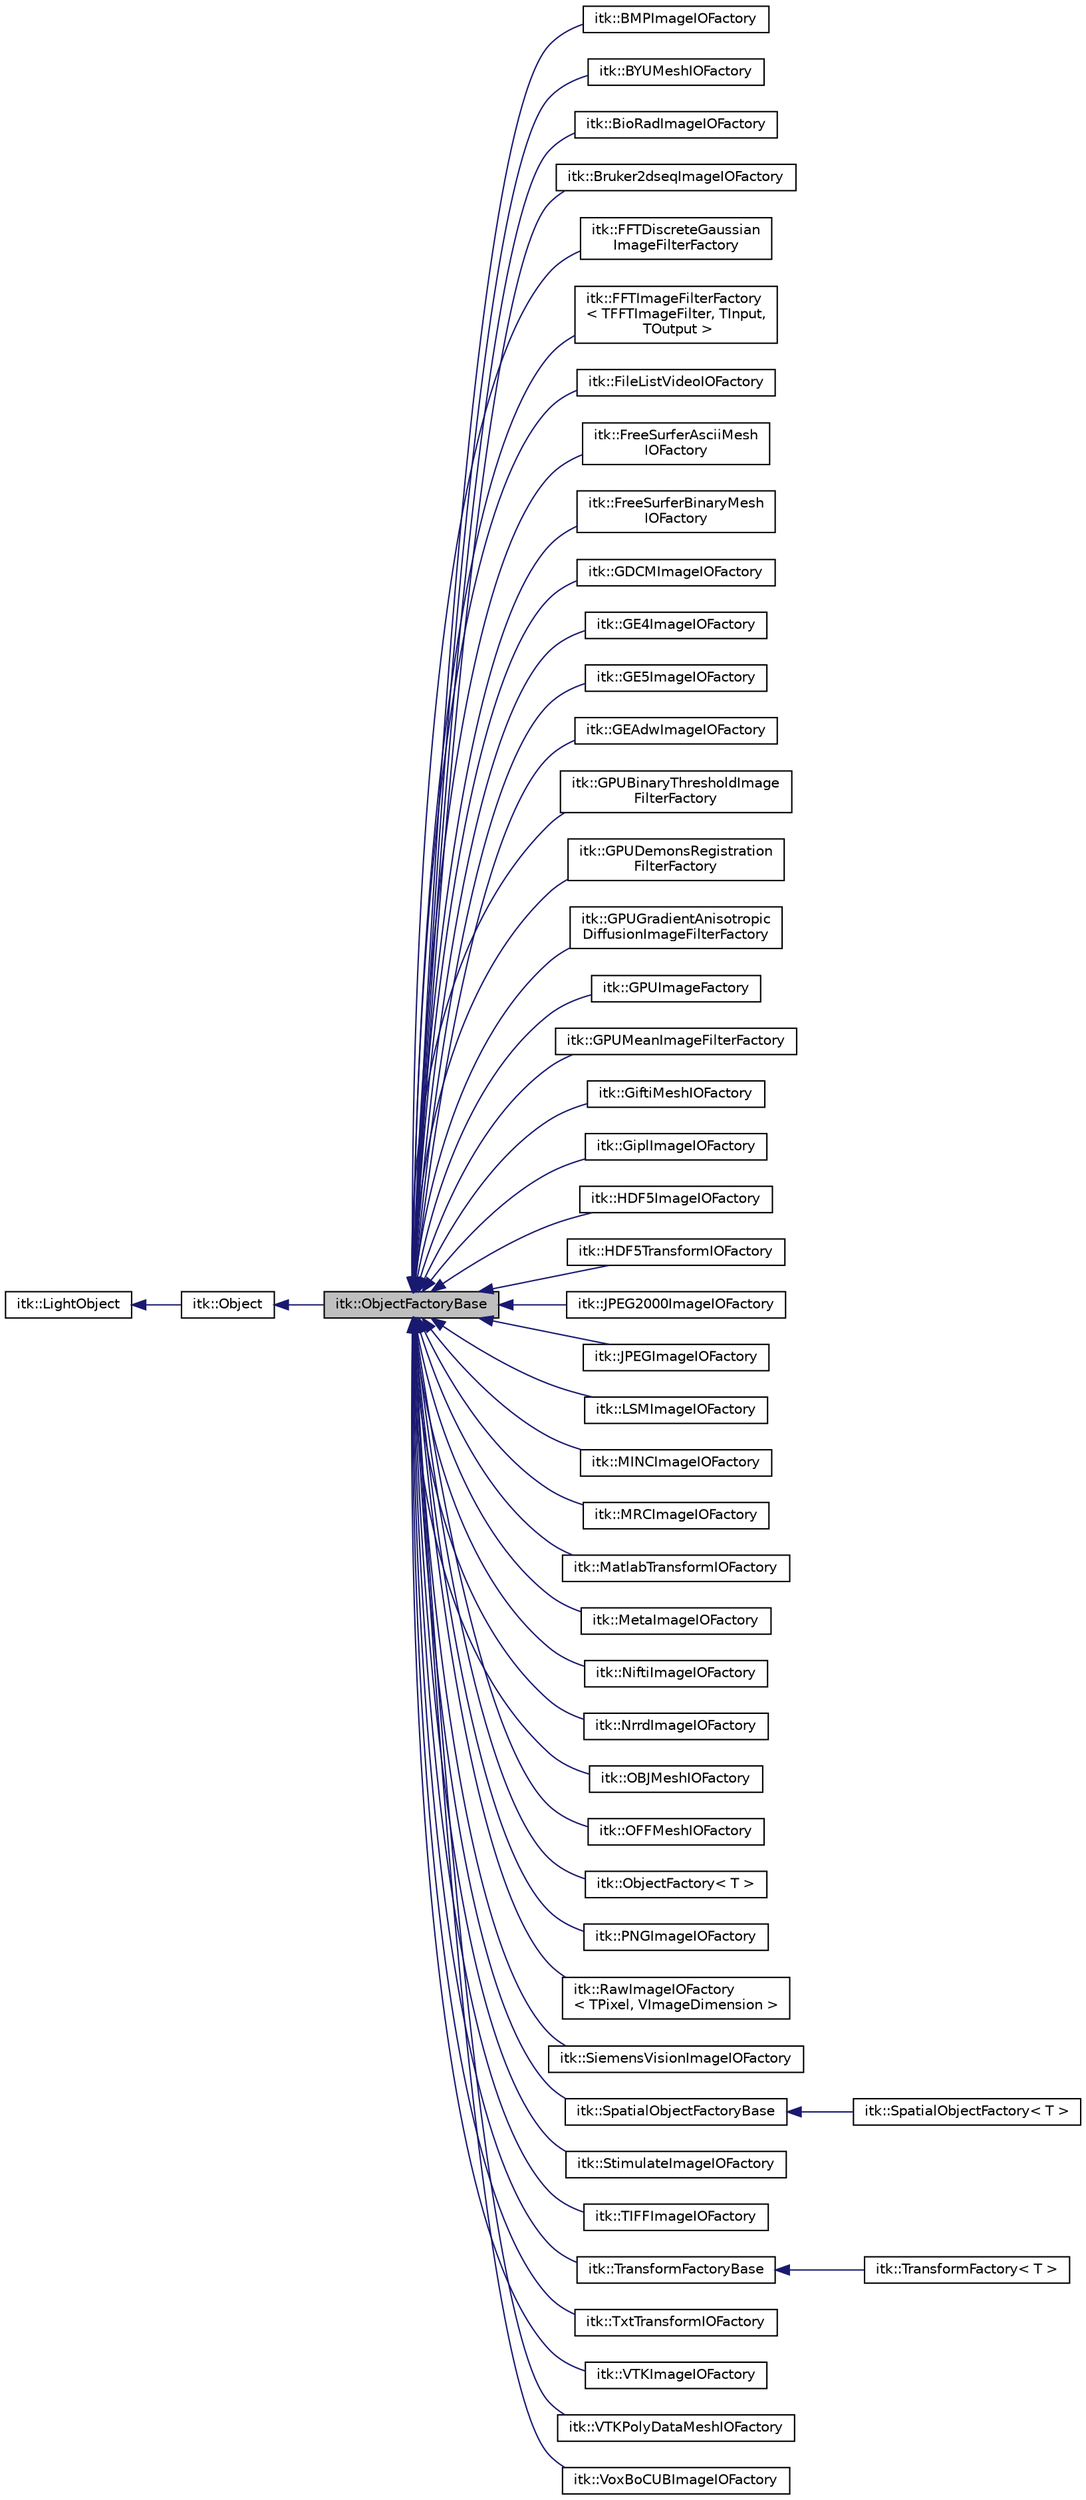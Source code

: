 digraph "itk::ObjectFactoryBase"
{
 // LATEX_PDF_SIZE
  edge [fontname="Helvetica",fontsize="10",labelfontname="Helvetica",labelfontsize="10"];
  node [fontname="Helvetica",fontsize="10",shape=record];
  rankdir="LR";
  Node1 [label="itk::ObjectFactoryBase",height=0.2,width=0.4,color="black", fillcolor="grey75", style="filled", fontcolor="black",tooltip="Create instances of classes using an object factory."];
  Node2 -> Node1 [dir="back",color="midnightblue",fontsize="10",style="solid",fontname="Helvetica"];
  Node2 [label="itk::Object",height=0.2,width=0.4,color="black", fillcolor="white", style="filled",URL="$classitk_1_1Object.html",tooltip="Base class for most ITK classes."];
  Node3 -> Node2 [dir="back",color="midnightblue",fontsize="10",style="solid",fontname="Helvetica"];
  Node3 [label="itk::LightObject",height=0.2,width=0.4,color="black", fillcolor="white", style="filled",URL="$classitk_1_1LightObject.html",tooltip="Light weight base class for most itk classes."];
  Node1 -> Node4 [dir="back",color="midnightblue",fontsize="10",style="solid",fontname="Helvetica"];
  Node4 [label="itk::BMPImageIOFactory",height=0.2,width=0.4,color="black", fillcolor="white", style="filled",URL="$classitk_1_1BMPImageIOFactory.html",tooltip="Create instances of BMPImageIO objects using an object factory."];
  Node1 -> Node5 [dir="back",color="midnightblue",fontsize="10",style="solid",fontname="Helvetica"];
  Node5 [label="itk::BYUMeshIOFactory",height=0.2,width=0.4,color="black", fillcolor="white", style="filled",URL="$classitk_1_1BYUMeshIOFactory.html",tooltip="Create instances of BYUMeshIO objects using an object factory."];
  Node1 -> Node6 [dir="back",color="midnightblue",fontsize="10",style="solid",fontname="Helvetica"];
  Node6 [label="itk::BioRadImageIOFactory",height=0.2,width=0.4,color="black", fillcolor="white", style="filled",URL="$classitk_1_1BioRadImageIOFactory.html",tooltip="Create instances of BioRadImageIO objects using an object factory."];
  Node1 -> Node7 [dir="back",color="midnightblue",fontsize="10",style="solid",fontname="Helvetica"];
  Node7 [label="itk::Bruker2dseqImageIOFactory",height=0.2,width=0.4,color="black", fillcolor="white", style="filled",URL="$classitk_1_1Bruker2dseqImageIOFactory.html",tooltip="Create instances of Bruker2dseqImageIO objects using an object factory."];
  Node1 -> Node8 [dir="back",color="midnightblue",fontsize="10",style="solid",fontname="Helvetica"];
  Node8 [label="itk::FFTDiscreteGaussian\lImageFilterFactory",height=0.2,width=0.4,color="black", fillcolor="white", style="filled",URL="$classitk_1_1FFTDiscreteGaussianImageFilterFactory.html",tooltip="Object Factory implementation for overriding DiscreteGaussianImageFilter with FFTDiscreteGaussianImag..."];
  Node1 -> Node9 [dir="back",color="midnightblue",fontsize="10",style="solid",fontname="Helvetica"];
  Node9 [label="itk::FFTImageFilterFactory\l\< TFFTImageFilter, TInput,\l TOutput \>",height=0.2,width=0.4,color="black", fillcolor="white", style="filled",URL="$classitk_1_1FFTImageFilterFactory.html",tooltip="Object factory implementation for FFT filters."];
  Node1 -> Node10 [dir="back",color="midnightblue",fontsize="10",style="solid",fontname="Helvetica"];
  Node10 [label="itk::FileListVideoIOFactory",height=0.2,width=0.4,color="black", fillcolor="white", style="filled",URL="$classitk_1_1FileListVideoIOFactory.html",tooltip="Create instances of FileListVideoIO objects using an object factory."];
  Node1 -> Node11 [dir="back",color="midnightblue",fontsize="10",style="solid",fontname="Helvetica"];
  Node11 [label="itk::FreeSurferAsciiMesh\lIOFactory",height=0.2,width=0.4,color="black", fillcolor="white", style="filled",URL="$classitk_1_1FreeSurferAsciiMeshIOFactory.html",tooltip="Create instances of FreeSurferAsciiMeshIO objects using an object factory."];
  Node1 -> Node12 [dir="back",color="midnightblue",fontsize="10",style="solid",fontname="Helvetica"];
  Node12 [label="itk::FreeSurferBinaryMesh\lIOFactory",height=0.2,width=0.4,color="black", fillcolor="white", style="filled",URL="$classitk_1_1FreeSurferBinaryMeshIOFactory.html",tooltip="Create instances of FreeSurferBinaryMeshIO objects using an object factory."];
  Node1 -> Node13 [dir="back",color="midnightblue",fontsize="10",style="solid",fontname="Helvetica"];
  Node13 [label="itk::GDCMImageIOFactory",height=0.2,width=0.4,color="black", fillcolor="white", style="filled",URL="$classitk_1_1GDCMImageIOFactory.html",tooltip="Create instances of GDCMImageIO objects using an object factory."];
  Node1 -> Node14 [dir="back",color="midnightblue",fontsize="10",style="solid",fontname="Helvetica"];
  Node14 [label="itk::GE4ImageIOFactory",height=0.2,width=0.4,color="black", fillcolor="white", style="filled",URL="$classitk_1_1GE4ImageIOFactory.html",tooltip="Create instances of GE4ImageIO objects using an object factory."];
  Node1 -> Node15 [dir="back",color="midnightblue",fontsize="10",style="solid",fontname="Helvetica"];
  Node15 [label="itk::GE5ImageIOFactory",height=0.2,width=0.4,color="black", fillcolor="white", style="filled",URL="$classitk_1_1GE5ImageIOFactory.html",tooltip="Create instances of GE5ImageIO objects using an object factory."];
  Node1 -> Node16 [dir="back",color="midnightblue",fontsize="10",style="solid",fontname="Helvetica"];
  Node16 [label="itk::GEAdwImageIOFactory",height=0.2,width=0.4,color="black", fillcolor="white", style="filled",URL="$classitk_1_1GEAdwImageIOFactory.html",tooltip="Create instances of GEAdwImageIO objects using an object factory."];
  Node1 -> Node17 [dir="back",color="midnightblue",fontsize="10",style="solid",fontname="Helvetica"];
  Node17 [label="itk::GPUBinaryThresholdImage\lFilterFactory",height=0.2,width=0.4,color="black", fillcolor="white", style="filled",URL="$classitk_1_1GPUBinaryThresholdImageFilterFactory.html",tooltip=" "];
  Node1 -> Node18 [dir="back",color="midnightblue",fontsize="10",style="solid",fontname="Helvetica"];
  Node18 [label="itk::GPUDemonsRegistration\lFilterFactory",height=0.2,width=0.4,color="black", fillcolor="white", style="filled",URL="$classitk_1_1GPUDemonsRegistrationFilterFactory.html",tooltip="Object Factory implementation for GPUDemonsRegistrationFilter."];
  Node1 -> Node19 [dir="back",color="midnightblue",fontsize="10",style="solid",fontname="Helvetica"];
  Node19 [label="itk::GPUGradientAnisotropic\lDiffusionImageFilterFactory",height=0.2,width=0.4,color="black", fillcolor="white", style="filled",URL="$classitk_1_1GPUGradientAnisotropicDiffusionImageFilterFactory.html",tooltip=" "];
  Node1 -> Node20 [dir="back",color="midnightblue",fontsize="10",style="solid",fontname="Helvetica"];
  Node20 [label="itk::GPUImageFactory",height=0.2,width=0.4,color="black", fillcolor="white", style="filled",URL="$classitk_1_1GPUImageFactory.html",tooltip=" "];
  Node1 -> Node21 [dir="back",color="midnightblue",fontsize="10",style="solid",fontname="Helvetica"];
  Node21 [label="itk::GPUMeanImageFilterFactory",height=0.2,width=0.4,color="black", fillcolor="white", style="filled",URL="$classitk_1_1GPUMeanImageFilterFactory.html",tooltip="Object Factory implementation for GPUMeanImageFilter."];
  Node1 -> Node22 [dir="back",color="midnightblue",fontsize="10",style="solid",fontname="Helvetica"];
  Node22 [label="itk::GiftiMeshIOFactory",height=0.2,width=0.4,color="black", fillcolor="white", style="filled",URL="$classitk_1_1GiftiMeshIOFactory.html",tooltip="Create instances of GiftiMeshIO objects using an object factory."];
  Node1 -> Node23 [dir="back",color="midnightblue",fontsize="10",style="solid",fontname="Helvetica"];
  Node23 [label="itk::GiplImageIOFactory",height=0.2,width=0.4,color="black", fillcolor="white", style="filled",URL="$classitk_1_1GiplImageIOFactory.html",tooltip="Create instances of GiplImageIO objects using an object factory."];
  Node1 -> Node24 [dir="back",color="midnightblue",fontsize="10",style="solid",fontname="Helvetica"];
  Node24 [label="itk::HDF5ImageIOFactory",height=0.2,width=0.4,color="black", fillcolor="white", style="filled",URL="$classitk_1_1HDF5ImageIOFactory.html",tooltip="Create instances of HDF5ImageIO objects using an object factory."];
  Node1 -> Node25 [dir="back",color="midnightblue",fontsize="10",style="solid",fontname="Helvetica"];
  Node25 [label="itk::HDF5TransformIOFactory",height=0.2,width=0.4,color="black", fillcolor="white", style="filled",URL="$classitk_1_1HDF5TransformIOFactory.html",tooltip="Create instances of HDF5TransformIO objects using an object factory."];
  Node1 -> Node26 [dir="back",color="midnightblue",fontsize="10",style="solid",fontname="Helvetica"];
  Node26 [label="itk::JPEG2000ImageIOFactory",height=0.2,width=0.4,color="black", fillcolor="white", style="filled",URL="$classitk_1_1JPEG2000ImageIOFactory.html",tooltip="Supports for the JPEG2000 file format based on openjpeg."];
  Node1 -> Node27 [dir="back",color="midnightblue",fontsize="10",style="solid",fontname="Helvetica"];
  Node27 [label="itk::JPEGImageIOFactory",height=0.2,width=0.4,color="black", fillcolor="white", style="filled",URL="$classitk_1_1JPEGImageIOFactory.html",tooltip="Create instances of JPEGImageIO objects using an object factory."];
  Node1 -> Node28 [dir="back",color="midnightblue",fontsize="10",style="solid",fontname="Helvetica"];
  Node28 [label="itk::LSMImageIOFactory",height=0.2,width=0.4,color="black", fillcolor="white", style="filled",URL="$classitk_1_1LSMImageIOFactory.html",tooltip="Create instances of LSMImageIO objects using an object factory."];
  Node1 -> Node29 [dir="back",color="midnightblue",fontsize="10",style="solid",fontname="Helvetica"];
  Node29 [label="itk::MINCImageIOFactory",height=0.2,width=0.4,color="black", fillcolor="white", style="filled",URL="$classitk_1_1MINCImageIOFactory.html",tooltip="Create instances of MINCImageIO objects using an object factory."];
  Node1 -> Node30 [dir="back",color="midnightblue",fontsize="10",style="solid",fontname="Helvetica"];
  Node30 [label="itk::MRCImageIOFactory",height=0.2,width=0.4,color="black", fillcolor="white", style="filled",URL="$classitk_1_1MRCImageIOFactory.html",tooltip="Create instances of MRCImageIO objects using an object factory."];
  Node1 -> Node31 [dir="back",color="midnightblue",fontsize="10",style="solid",fontname="Helvetica"];
  Node31 [label="itk::MatlabTransformIOFactory",height=0.2,width=0.4,color="black", fillcolor="white", style="filled",URL="$classitk_1_1MatlabTransformIOFactory.html",tooltip="Create instances of MatlabTransformIO objects using an object factory."];
  Node1 -> Node32 [dir="back",color="midnightblue",fontsize="10",style="solid",fontname="Helvetica"];
  Node32 [label="itk::MetaImageIOFactory",height=0.2,width=0.4,color="black", fillcolor="white", style="filled",URL="$classitk_1_1MetaImageIOFactory.html",tooltip="Create instances of MetaImageIO objects using an object factory."];
  Node1 -> Node33 [dir="back",color="midnightblue",fontsize="10",style="solid",fontname="Helvetica"];
  Node33 [label="itk::NiftiImageIOFactory",height=0.2,width=0.4,color="black", fillcolor="white", style="filled",URL="$classitk_1_1NiftiImageIOFactory.html",tooltip="Create instances of NiftiImageIO objects using an object factory."];
  Node1 -> Node34 [dir="back",color="midnightblue",fontsize="10",style="solid",fontname="Helvetica"];
  Node34 [label="itk::NrrdImageIOFactory",height=0.2,width=0.4,color="black", fillcolor="white", style="filled",URL="$classitk_1_1NrrdImageIOFactory.html",tooltip="Create instances of NrrdImageIO objects using an object factory."];
  Node1 -> Node35 [dir="back",color="midnightblue",fontsize="10",style="solid",fontname="Helvetica"];
  Node35 [label="itk::OBJMeshIOFactory",height=0.2,width=0.4,color="black", fillcolor="white", style="filled",URL="$classitk_1_1OBJMeshIOFactory.html",tooltip="Create instances of OBJMeshIO objects using an object factory."];
  Node1 -> Node36 [dir="back",color="midnightblue",fontsize="10",style="solid",fontname="Helvetica"];
  Node36 [label="itk::OFFMeshIOFactory",height=0.2,width=0.4,color="black", fillcolor="white", style="filled",URL="$classitk_1_1OFFMeshIOFactory.html",tooltip="Create instances of OFFMeshIO objects using an object factory."];
  Node1 -> Node37 [dir="back",color="midnightblue",fontsize="10",style="solid",fontname="Helvetica"];
  Node37 [label="itk::ObjectFactory\< T \>",height=0.2,width=0.4,color="black", fillcolor="white", style="filled",URL="$classitk_1_1ObjectFactory.html",tooltip="Create instances of a class."];
  Node1 -> Node38 [dir="back",color="midnightblue",fontsize="10",style="solid",fontname="Helvetica"];
  Node38 [label="itk::PNGImageIOFactory",height=0.2,width=0.4,color="black", fillcolor="white", style="filled",URL="$classitk_1_1PNGImageIOFactory.html",tooltip="Create instances of PNGImageIO objects using an object factory."];
  Node1 -> Node39 [dir="back",color="midnightblue",fontsize="10",style="solid",fontname="Helvetica"];
  Node39 [label="itk::RawImageIOFactory\l\< TPixel, VImageDimension \>",height=0.2,width=0.4,color="black", fillcolor="white", style="filled",URL="$classitk_1_1RawImageIOFactory.html",tooltip=" "];
  Node1 -> Node40 [dir="back",color="midnightblue",fontsize="10",style="solid",fontname="Helvetica"];
  Node40 [label="itk::SiemensVisionImageIOFactory",height=0.2,width=0.4,color="black", fillcolor="white", style="filled",URL="$classitk_1_1SiemensVisionImageIOFactory.html",tooltip="Create instances of SiemensVisionImageIO objects using an object factory."];
  Node1 -> Node41 [dir="back",color="midnightblue",fontsize="10",style="solid",fontname="Helvetica"];
  Node41 [label="itk::SpatialObjectFactoryBase",height=0.2,width=0.4,color="black", fillcolor="white", style="filled",URL="$classitk_1_1SpatialObjectFactoryBase.html",tooltip="Create instances of SpatialObjects."];
  Node41 -> Node42 [dir="back",color="midnightblue",fontsize="10",style="solid",fontname="Helvetica"];
  Node42 [label="itk::SpatialObjectFactory\< T \>",height=0.2,width=0.4,color="black", fillcolor="white", style="filled",URL="$classitk_1_1SpatialObjectFactory.html",tooltip="Create instances of SpatialObjects."];
  Node1 -> Node43 [dir="back",color="midnightblue",fontsize="10",style="solid",fontname="Helvetica"];
  Node43 [label="itk::StimulateImageIOFactory",height=0.2,width=0.4,color="black", fillcolor="white", style="filled",URL="$classitk_1_1StimulateImageIOFactory.html",tooltip="Create instances of StimulateImageIO objects using an object factory."];
  Node1 -> Node44 [dir="back",color="midnightblue",fontsize="10",style="solid",fontname="Helvetica"];
  Node44 [label="itk::TIFFImageIOFactory",height=0.2,width=0.4,color="black", fillcolor="white", style="filled",URL="$classitk_1_1TIFFImageIOFactory.html",tooltip="Create instances of TIFFImageIO objects using an object factory."];
  Node1 -> Node45 [dir="back",color="midnightblue",fontsize="10",style="solid",fontname="Helvetica"];
  Node45 [label="itk::TransformFactoryBase",height=0.2,width=0.4,color="black", fillcolor="white", style="filled",URL="$classitk_1_1TransformFactoryBase.html",tooltip="Create instances of Transforms."];
  Node45 -> Node46 [dir="back",color="midnightblue",fontsize="10",style="solid",fontname="Helvetica"];
  Node46 [label="itk::TransformFactory\< T \>",height=0.2,width=0.4,color="black", fillcolor="white", style="filled",URL="$classitk_1_1TransformFactory.html",tooltip="Create instances of Transforms."];
  Node1 -> Node47 [dir="back",color="midnightblue",fontsize="10",style="solid",fontname="Helvetica"];
  Node47 [label="itk::TxtTransformIOFactory",height=0.2,width=0.4,color="black", fillcolor="white", style="filled",URL="$classitk_1_1TxtTransformIOFactory.html",tooltip="Create instances of TxtTransformIO objects using an object factory."];
  Node1 -> Node48 [dir="back",color="midnightblue",fontsize="10",style="solid",fontname="Helvetica"];
  Node48 [label="itk::VTKImageIOFactory",height=0.2,width=0.4,color="black", fillcolor="white", style="filled",URL="$classitk_1_1VTKImageIOFactory.html",tooltip="Create instances of VTKImageIO objects using an object factory."];
  Node1 -> Node49 [dir="back",color="midnightblue",fontsize="10",style="solid",fontname="Helvetica"];
  Node49 [label="itk::VTKPolyDataMeshIOFactory",height=0.2,width=0.4,color="black", fillcolor="white", style="filled",URL="$classitk_1_1VTKPolyDataMeshIOFactory.html",tooltip="Create instances of VTKPolyDataMeshIO objects using an object factory."];
  Node1 -> Node50 [dir="back",color="midnightblue",fontsize="10",style="solid",fontname="Helvetica"];
  Node50 [label="itk::VoxBoCUBImageIOFactory",height=0.2,width=0.4,color="black", fillcolor="white", style="filled",URL="$classitk_1_1VoxBoCUBImageIOFactory.html",tooltip="Create instances of VoxBoCUBImageIO objects using an object factory."];
}
